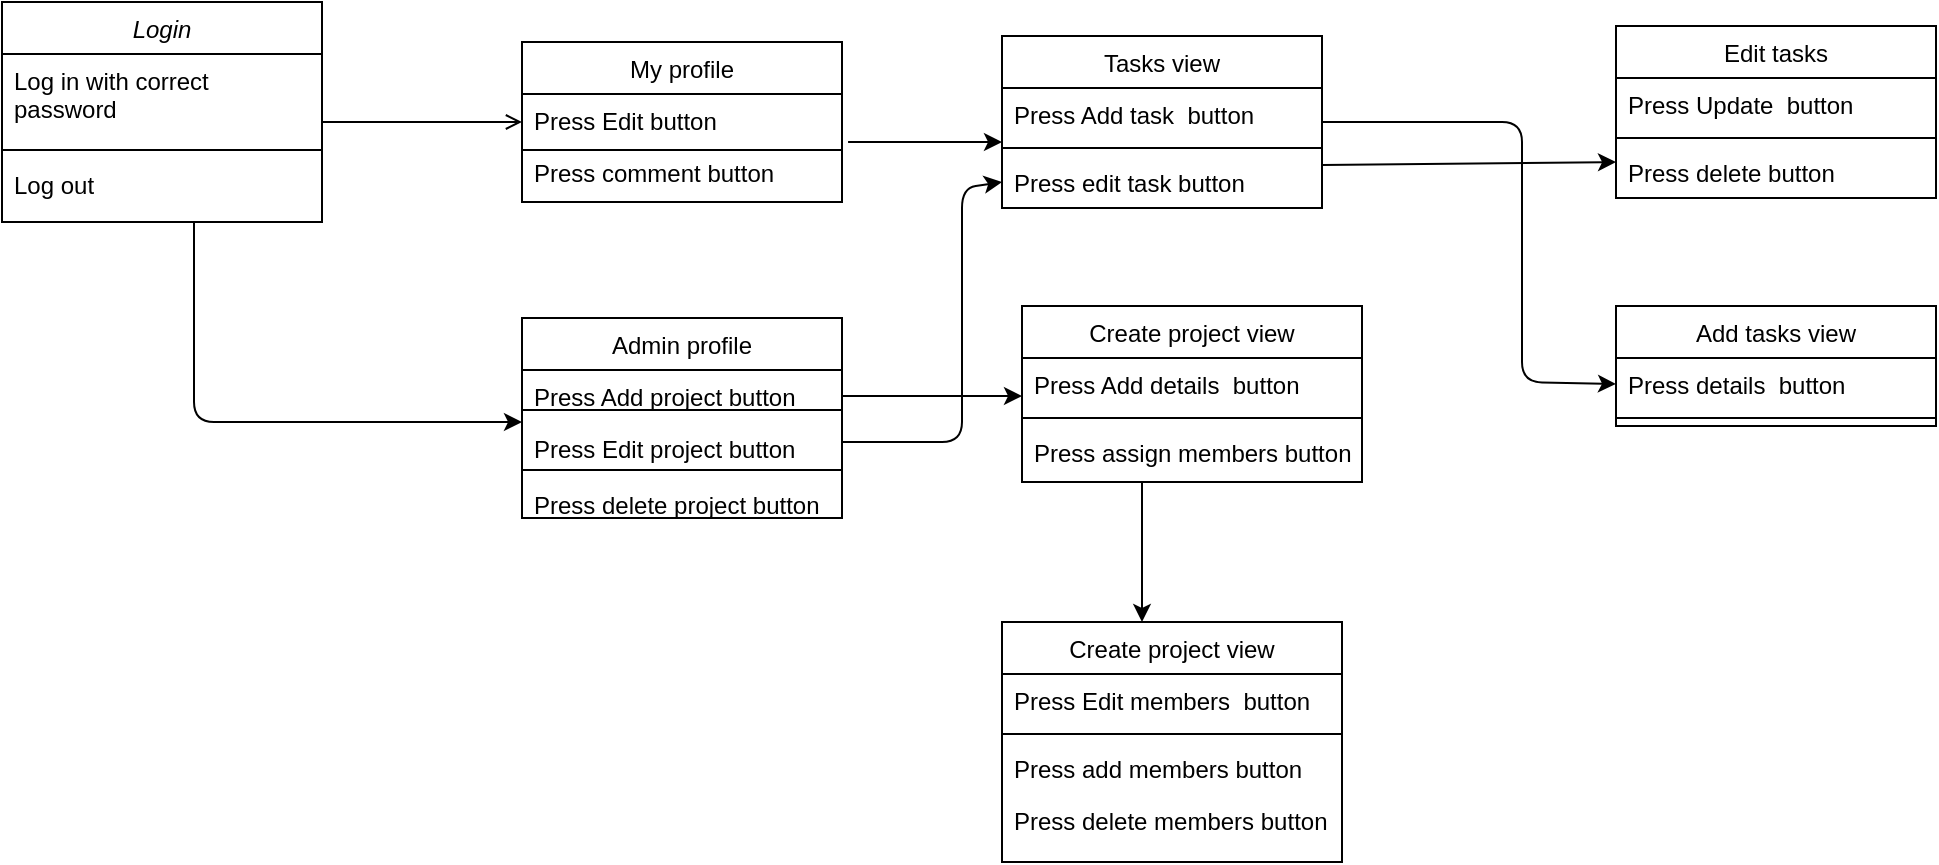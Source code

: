 <mxfile version="15.0.3" type="github">
  <diagram id="C5RBs43oDa-KdzZeNtuy" name="Page-1">
    <mxGraphModel dx="1243" dy="547" grid="1" gridSize="10" guides="1" tooltips="1" connect="1" arrows="1" fold="1" page="1" pageScale="1" pageWidth="827" pageHeight="1169" math="0" shadow="0">
      <root>
        <mxCell id="WIyWlLk6GJQsqaUBKTNV-0" />
        <mxCell id="WIyWlLk6GJQsqaUBKTNV-1" parent="WIyWlLk6GJQsqaUBKTNV-0" />
        <mxCell id="zkfFHV4jXpPFQw0GAbJ--0" value="Login" style="swimlane;fontStyle=2;align=center;verticalAlign=top;childLayout=stackLayout;horizontal=1;startSize=26;horizontalStack=0;resizeParent=1;resizeLast=0;collapsible=1;marginBottom=0;rounded=0;shadow=0;strokeWidth=1;" parent="WIyWlLk6GJQsqaUBKTNV-1" vertex="1">
          <mxGeometry x="20" y="30" width="160" height="110" as="geometry">
            <mxRectangle x="230" y="140" width="160" height="26" as="alternateBounds" />
          </mxGeometry>
        </mxCell>
        <mxCell id="zkfFHV4jXpPFQw0GAbJ--1" value="Log in with correct&#xa; password" style="text;align=left;verticalAlign=top;spacingLeft=4;spacingRight=4;overflow=hidden;rotatable=0;points=[[0,0.5],[1,0.5]];portConstraint=eastwest;" parent="zkfFHV4jXpPFQw0GAbJ--0" vertex="1">
          <mxGeometry y="26" width="160" height="44" as="geometry" />
        </mxCell>
        <mxCell id="zkfFHV4jXpPFQw0GAbJ--4" value="" style="line;html=1;strokeWidth=1;align=left;verticalAlign=middle;spacingTop=-1;spacingLeft=3;spacingRight=3;rotatable=0;labelPosition=right;points=[];portConstraint=eastwest;" parent="zkfFHV4jXpPFQw0GAbJ--0" vertex="1">
          <mxGeometry y="70" width="160" height="8" as="geometry" />
        </mxCell>
        <mxCell id="zkfFHV4jXpPFQw0GAbJ--2" value="Log out" style="text;align=left;verticalAlign=top;spacingLeft=4;spacingRight=4;overflow=hidden;rotatable=0;points=[[0,0.5],[1,0.5]];portConstraint=eastwest;rounded=0;shadow=0;html=0;" parent="zkfFHV4jXpPFQw0GAbJ--0" vertex="1">
          <mxGeometry y="78" width="160" height="20" as="geometry" />
        </mxCell>
        <mxCell id="zkfFHV4jXpPFQw0GAbJ--17" value="My profile" style="swimlane;fontStyle=0;align=center;verticalAlign=top;childLayout=stackLayout;horizontal=1;startSize=26;horizontalStack=0;resizeParent=1;resizeLast=0;collapsible=1;marginBottom=0;rounded=0;shadow=0;strokeWidth=1;" parent="WIyWlLk6GJQsqaUBKTNV-1" vertex="1">
          <mxGeometry x="280" y="50" width="160" height="80" as="geometry">
            <mxRectangle x="550" y="140" width="160" height="26" as="alternateBounds" />
          </mxGeometry>
        </mxCell>
        <mxCell id="zkfFHV4jXpPFQw0GAbJ--18" value="Press Edit button" style="text;align=left;verticalAlign=top;spacingLeft=4;spacingRight=4;overflow=hidden;rotatable=0;points=[[0,0.5],[1,0.5]];portConstraint=eastwest;" parent="zkfFHV4jXpPFQw0GAbJ--17" vertex="1">
          <mxGeometry y="26" width="160" height="26" as="geometry" />
        </mxCell>
        <mxCell id="zkfFHV4jXpPFQw0GAbJ--19" value="Press comment button" style="text;align=left;verticalAlign=top;spacingLeft=4;spacingRight=4;overflow=hidden;rotatable=0;points=[[0,0.5],[1,0.5]];portConstraint=eastwest;rounded=0;shadow=0;html=0;" parent="zkfFHV4jXpPFQw0GAbJ--17" vertex="1">
          <mxGeometry y="52" width="160" height="26" as="geometry" />
        </mxCell>
        <mxCell id="zkfFHV4jXpPFQw0GAbJ--26" value="" style="endArrow=open;shadow=0;strokeWidth=1;rounded=0;endFill=1;edgeStyle=elbowEdgeStyle;elbow=vertical;" parent="WIyWlLk6GJQsqaUBKTNV-1" source="zkfFHV4jXpPFQw0GAbJ--0" edge="1">
          <mxGeometry x="0.5" y="41" relative="1" as="geometry">
            <mxPoint x="380" y="192" as="sourcePoint" />
            <mxPoint x="280" y="90" as="targetPoint" />
            <mxPoint x="-40" y="32" as="offset" />
          </mxGeometry>
        </mxCell>
        <mxCell id="sDrmepN-n0X3MbQE9O6J-0" value="" style="endArrow=classic;html=1;" edge="1" parent="WIyWlLk6GJQsqaUBKTNV-1">
          <mxGeometry width="50" height="50" relative="1" as="geometry">
            <mxPoint x="116" y="140" as="sourcePoint" />
            <mxPoint x="280" y="240" as="targetPoint" />
            <Array as="points">
              <mxPoint x="116" y="240" />
              <mxPoint x="200" y="240" />
            </Array>
          </mxGeometry>
        </mxCell>
        <mxCell id="sDrmepN-n0X3MbQE9O6J-1" value="Admin profile" style="swimlane;fontStyle=0;align=center;verticalAlign=top;childLayout=stackLayout;horizontal=1;startSize=26;horizontalStack=0;resizeParent=1;resizeLast=0;collapsible=1;marginBottom=0;rounded=0;shadow=0;strokeWidth=1;" vertex="1" parent="WIyWlLk6GJQsqaUBKTNV-1">
          <mxGeometry x="280" y="188" width="160" height="100" as="geometry">
            <mxRectangle x="550" y="140" width="160" height="26" as="alternateBounds" />
          </mxGeometry>
        </mxCell>
        <mxCell id="sDrmepN-n0X3MbQE9O6J-2" value="Press Add project button" style="text;align=left;verticalAlign=top;spacingLeft=4;spacingRight=4;overflow=hidden;rotatable=0;points=[[0,0.5],[1,0.5]];portConstraint=eastwest;" vertex="1" parent="sDrmepN-n0X3MbQE9O6J-1">
          <mxGeometry y="26" width="160" height="26" as="geometry" />
        </mxCell>
        <mxCell id="sDrmepN-n0X3MbQE9O6J-3" value="Press Edit project button&#xa;&#xa;Press delete project button&#xa;" style="text;align=left;verticalAlign=top;spacingLeft=4;spacingRight=4;overflow=hidden;rotatable=0;points=[[0,0.5],[1,0.5]];portConstraint=eastwest;rounded=0;shadow=0;html=0;" vertex="1" parent="sDrmepN-n0X3MbQE9O6J-1">
          <mxGeometry y="52" width="160" height="48" as="geometry" />
        </mxCell>
        <mxCell id="sDrmepN-n0X3MbQE9O6J-4" value="" style="endArrow=classic;html=1;exitX=1.019;exitY=-0.077;exitDx=0;exitDy=0;exitPerimeter=0;" edge="1" parent="WIyWlLk6GJQsqaUBKTNV-1" source="zkfFHV4jXpPFQw0GAbJ--19">
          <mxGeometry width="50" height="50" relative="1" as="geometry">
            <mxPoint x="390" y="430" as="sourcePoint" />
            <mxPoint x="520" y="100" as="targetPoint" />
            <Array as="points">
              <mxPoint x="460" y="100" />
            </Array>
          </mxGeometry>
        </mxCell>
        <mxCell id="sDrmepN-n0X3MbQE9O6J-5" value="Tasks view" style="swimlane;fontStyle=0;align=center;verticalAlign=top;childLayout=stackLayout;horizontal=1;startSize=26;horizontalStack=0;resizeParent=1;resizeLast=0;collapsible=1;marginBottom=0;rounded=0;shadow=0;strokeWidth=1;" vertex="1" parent="WIyWlLk6GJQsqaUBKTNV-1">
          <mxGeometry x="520" y="47" width="160" height="86" as="geometry">
            <mxRectangle x="550" y="140" width="160" height="26" as="alternateBounds" />
          </mxGeometry>
        </mxCell>
        <mxCell id="sDrmepN-n0X3MbQE9O6J-6" value="Press Add task  button" style="text;align=left;verticalAlign=top;spacingLeft=4;spacingRight=4;overflow=hidden;rotatable=0;points=[[0,0.5],[1,0.5]];portConstraint=eastwest;" vertex="1" parent="sDrmepN-n0X3MbQE9O6J-5">
          <mxGeometry y="26" width="160" height="26" as="geometry" />
        </mxCell>
        <mxCell id="sDrmepN-n0X3MbQE9O6J-18" value="" style="line;html=1;strokeWidth=1;align=left;verticalAlign=middle;spacingTop=-1;spacingLeft=3;spacingRight=3;rotatable=0;labelPosition=right;points=[];portConstraint=eastwest;" vertex="1" parent="sDrmepN-n0X3MbQE9O6J-5">
          <mxGeometry y="52" width="160" height="8" as="geometry" />
        </mxCell>
        <mxCell id="sDrmepN-n0X3MbQE9O6J-7" value="Press edit task button" style="text;align=left;verticalAlign=top;spacingLeft=4;spacingRight=4;overflow=hidden;rotatable=0;points=[[0,0.5],[1,0.5]];portConstraint=eastwest;rounded=0;shadow=0;html=0;" vertex="1" parent="sDrmepN-n0X3MbQE9O6J-5">
          <mxGeometry y="60" width="160" height="26" as="geometry" />
        </mxCell>
        <mxCell id="sDrmepN-n0X3MbQE9O6J-8" value="" style="endArrow=classic;html=1;entryX=0;entryY=0.5;entryDx=0;entryDy=0;exitX=1;exitY=0.208;exitDx=0;exitDy=0;exitPerimeter=0;" edge="1" parent="WIyWlLk6GJQsqaUBKTNV-1" source="sDrmepN-n0X3MbQE9O6J-3" target="sDrmepN-n0X3MbQE9O6J-7">
          <mxGeometry width="50" height="50" relative="1" as="geometry">
            <mxPoint x="390" y="430" as="sourcePoint" />
            <mxPoint x="510" y="227" as="targetPoint" />
            <Array as="points">
              <mxPoint x="500" y="250" />
              <mxPoint x="500" y="123" />
            </Array>
          </mxGeometry>
        </mxCell>
        <mxCell id="sDrmepN-n0X3MbQE9O6J-15" value="" style="line;html=1;strokeWidth=1;align=left;verticalAlign=middle;spacingTop=-1;spacingLeft=3;spacingRight=3;rotatable=0;labelPosition=right;points=[];portConstraint=eastwest;" vertex="1" parent="WIyWlLk6GJQsqaUBKTNV-1">
          <mxGeometry x="280" y="230" width="160" height="8" as="geometry" />
        </mxCell>
        <mxCell id="sDrmepN-n0X3MbQE9O6J-16" value="" style="line;html=1;strokeWidth=1;align=left;verticalAlign=middle;spacingTop=-1;spacingLeft=3;spacingRight=3;rotatable=0;labelPosition=right;points=[];portConstraint=eastwest;" vertex="1" parent="WIyWlLk6GJQsqaUBKTNV-1">
          <mxGeometry x="280" y="260" width="160" height="8" as="geometry" />
        </mxCell>
        <mxCell id="sDrmepN-n0X3MbQE9O6J-17" value="" style="line;html=1;strokeWidth=1;align=left;verticalAlign=middle;spacingTop=-1;spacingLeft=3;spacingRight=3;rotatable=0;labelPosition=right;points=[];portConstraint=eastwest;" vertex="1" parent="WIyWlLk6GJQsqaUBKTNV-1">
          <mxGeometry x="280" y="100" width="160" height="8" as="geometry" />
        </mxCell>
        <mxCell id="sDrmepN-n0X3MbQE9O6J-21" value="" style="endArrow=classic;html=1;exitX=1;exitY=0.5;exitDx=0;exitDy=0;" edge="1" parent="WIyWlLk6GJQsqaUBKTNV-1" source="sDrmepN-n0X3MbQE9O6J-2">
          <mxGeometry width="50" height="50" relative="1" as="geometry">
            <mxPoint x="530" y="260" as="sourcePoint" />
            <mxPoint x="530" y="227" as="targetPoint" />
            <Array as="points" />
          </mxGeometry>
        </mxCell>
        <mxCell id="sDrmepN-n0X3MbQE9O6J-23" value="Create project view" style="swimlane;fontStyle=0;align=center;verticalAlign=top;childLayout=stackLayout;horizontal=1;startSize=26;horizontalStack=0;resizeParent=1;resizeLast=0;collapsible=1;marginBottom=0;rounded=0;shadow=0;strokeWidth=1;" vertex="1" parent="WIyWlLk6GJQsqaUBKTNV-1">
          <mxGeometry x="530" y="182" width="170" height="88" as="geometry">
            <mxRectangle x="550" y="140" width="160" height="26" as="alternateBounds" />
          </mxGeometry>
        </mxCell>
        <mxCell id="sDrmepN-n0X3MbQE9O6J-24" value="Press Add details  button" style="text;align=left;verticalAlign=top;spacingLeft=4;spacingRight=4;overflow=hidden;rotatable=0;points=[[0,0.5],[1,0.5]];portConstraint=eastwest;" vertex="1" parent="sDrmepN-n0X3MbQE9O6J-23">
          <mxGeometry y="26" width="170" height="26" as="geometry" />
        </mxCell>
        <mxCell id="sDrmepN-n0X3MbQE9O6J-25" value="" style="line;html=1;strokeWidth=1;align=left;verticalAlign=middle;spacingTop=-1;spacingLeft=3;spacingRight=3;rotatable=0;labelPosition=right;points=[];portConstraint=eastwest;" vertex="1" parent="sDrmepN-n0X3MbQE9O6J-23">
          <mxGeometry y="52" width="170" height="8" as="geometry" />
        </mxCell>
        <mxCell id="sDrmepN-n0X3MbQE9O6J-26" value="Press assign members button" style="text;align=left;verticalAlign=top;spacingLeft=4;spacingRight=4;overflow=hidden;rotatable=0;points=[[0,0.5],[1,0.5]];portConstraint=eastwest;rounded=0;shadow=0;html=0;" vertex="1" parent="sDrmepN-n0X3MbQE9O6J-23">
          <mxGeometry y="60" width="170" height="26" as="geometry" />
        </mxCell>
        <mxCell id="sDrmepN-n0X3MbQE9O6J-27" value="" style="endArrow=classic;html=1;exitX=0.353;exitY=1.077;exitDx=0;exitDy=0;exitPerimeter=0;" edge="1" parent="WIyWlLk6GJQsqaUBKTNV-1" source="sDrmepN-n0X3MbQE9O6J-26">
          <mxGeometry width="50" height="50" relative="1" as="geometry">
            <mxPoint x="390" y="370" as="sourcePoint" />
            <mxPoint x="590" y="340" as="targetPoint" />
          </mxGeometry>
        </mxCell>
        <mxCell id="sDrmepN-n0X3MbQE9O6J-28" value="Create project view" style="swimlane;fontStyle=0;align=center;verticalAlign=top;childLayout=stackLayout;horizontal=1;startSize=26;horizontalStack=0;resizeParent=1;resizeLast=0;collapsible=1;marginBottom=0;rounded=0;shadow=0;strokeWidth=1;" vertex="1" parent="WIyWlLk6GJQsqaUBKTNV-1">
          <mxGeometry x="520" y="340" width="170" height="120" as="geometry">
            <mxRectangle x="550" y="140" width="160" height="26" as="alternateBounds" />
          </mxGeometry>
        </mxCell>
        <mxCell id="sDrmepN-n0X3MbQE9O6J-29" value="Press Edit members  button" style="text;align=left;verticalAlign=top;spacingLeft=4;spacingRight=4;overflow=hidden;rotatable=0;points=[[0,0.5],[1,0.5]];portConstraint=eastwest;" vertex="1" parent="sDrmepN-n0X3MbQE9O6J-28">
          <mxGeometry y="26" width="170" height="26" as="geometry" />
        </mxCell>
        <mxCell id="sDrmepN-n0X3MbQE9O6J-30" value="" style="line;html=1;strokeWidth=1;align=left;verticalAlign=middle;spacingTop=-1;spacingLeft=3;spacingRight=3;rotatable=0;labelPosition=right;points=[];portConstraint=eastwest;" vertex="1" parent="sDrmepN-n0X3MbQE9O6J-28">
          <mxGeometry y="52" width="170" height="8" as="geometry" />
        </mxCell>
        <mxCell id="sDrmepN-n0X3MbQE9O6J-31" value="Press add members button" style="text;align=left;verticalAlign=top;spacingLeft=4;spacingRight=4;overflow=hidden;rotatable=0;points=[[0,0.5],[1,0.5]];portConstraint=eastwest;rounded=0;shadow=0;html=0;" vertex="1" parent="sDrmepN-n0X3MbQE9O6J-28">
          <mxGeometry y="60" width="170" height="26" as="geometry" />
        </mxCell>
        <mxCell id="sDrmepN-n0X3MbQE9O6J-32" value="Press delete members button" style="text;align=left;verticalAlign=top;spacingLeft=4;spacingRight=4;overflow=hidden;rotatable=0;points=[[0,0.5],[1,0.5]];portConstraint=eastwest;rounded=0;shadow=0;html=0;" vertex="1" parent="sDrmepN-n0X3MbQE9O6J-28">
          <mxGeometry y="86" width="170" height="26" as="geometry" />
        </mxCell>
        <mxCell id="sDrmepN-n0X3MbQE9O6J-33" value="Edit tasks" style="swimlane;fontStyle=0;align=center;verticalAlign=top;childLayout=stackLayout;horizontal=1;startSize=26;horizontalStack=0;resizeParent=1;resizeLast=0;collapsible=1;marginBottom=0;rounded=0;shadow=0;strokeWidth=1;" vertex="1" parent="WIyWlLk6GJQsqaUBKTNV-1">
          <mxGeometry x="827" y="42" width="160" height="86" as="geometry">
            <mxRectangle x="550" y="140" width="160" height="26" as="alternateBounds" />
          </mxGeometry>
        </mxCell>
        <mxCell id="sDrmepN-n0X3MbQE9O6J-34" value="Press Update  button" style="text;align=left;verticalAlign=top;spacingLeft=4;spacingRight=4;overflow=hidden;rotatable=0;points=[[0,0.5],[1,0.5]];portConstraint=eastwest;" vertex="1" parent="sDrmepN-n0X3MbQE9O6J-33">
          <mxGeometry y="26" width="160" height="26" as="geometry" />
        </mxCell>
        <mxCell id="sDrmepN-n0X3MbQE9O6J-35" value="" style="line;html=1;strokeWidth=1;align=left;verticalAlign=middle;spacingTop=-1;spacingLeft=3;spacingRight=3;rotatable=0;labelPosition=right;points=[];portConstraint=eastwest;" vertex="1" parent="sDrmepN-n0X3MbQE9O6J-33">
          <mxGeometry y="52" width="160" height="8" as="geometry" />
        </mxCell>
        <mxCell id="sDrmepN-n0X3MbQE9O6J-36" value="Press delete button" style="text;align=left;verticalAlign=top;spacingLeft=4;spacingRight=4;overflow=hidden;rotatable=0;points=[[0,0.5],[1,0.5]];portConstraint=eastwest;rounded=0;shadow=0;html=0;" vertex="1" parent="sDrmepN-n0X3MbQE9O6J-33">
          <mxGeometry y="60" width="160" height="26" as="geometry" />
        </mxCell>
        <mxCell id="sDrmepN-n0X3MbQE9O6J-38" value="" style="endArrow=classic;html=1;exitX=1;exitY=0.5;exitDx=0;exitDy=0;entryX=0;entryY=0.5;entryDx=0;entryDy=0;" edge="1" parent="WIyWlLk6GJQsqaUBKTNV-1" source="sDrmepN-n0X3MbQE9O6J-5" target="sDrmepN-n0X3MbQE9O6J-40">
          <mxGeometry width="50" height="50" relative="1" as="geometry">
            <mxPoint x="510" y="370" as="sourcePoint" />
            <mxPoint x="760" y="230" as="targetPoint" />
            <Array as="points">
              <mxPoint x="780" y="90" />
              <mxPoint x="780" y="150" />
              <mxPoint x="780" y="220" />
            </Array>
          </mxGeometry>
        </mxCell>
        <mxCell id="sDrmepN-n0X3MbQE9O6J-39" value="Add tasks view" style="swimlane;fontStyle=0;align=center;verticalAlign=top;childLayout=stackLayout;horizontal=1;startSize=26;horizontalStack=0;resizeParent=1;resizeLast=0;collapsible=1;marginBottom=0;rounded=0;shadow=0;strokeWidth=1;" vertex="1" parent="WIyWlLk6GJQsqaUBKTNV-1">
          <mxGeometry x="827" y="182" width="160" height="60" as="geometry">
            <mxRectangle x="550" y="140" width="160" height="26" as="alternateBounds" />
          </mxGeometry>
        </mxCell>
        <mxCell id="sDrmepN-n0X3MbQE9O6J-40" value="Press details  button" style="text;align=left;verticalAlign=top;spacingLeft=4;spacingRight=4;overflow=hidden;rotatable=0;points=[[0,0.5],[1,0.5]];portConstraint=eastwest;" vertex="1" parent="sDrmepN-n0X3MbQE9O6J-39">
          <mxGeometry y="26" width="160" height="26" as="geometry" />
        </mxCell>
        <mxCell id="sDrmepN-n0X3MbQE9O6J-42" value="" style="line;html=1;strokeWidth=1;align=left;verticalAlign=middle;spacingTop=-1;spacingLeft=3;spacingRight=3;rotatable=0;labelPosition=right;points=[];portConstraint=eastwest;" vertex="1" parent="sDrmepN-n0X3MbQE9O6J-39">
          <mxGeometry y="52" width="160" height="8" as="geometry" />
        </mxCell>
        <mxCell id="sDrmepN-n0X3MbQE9O6J-37" value="" style="endArrow=classic;html=1;exitX=1;exitY=0.75;exitDx=0;exitDy=0;" edge="1" parent="WIyWlLk6GJQsqaUBKTNV-1" source="sDrmepN-n0X3MbQE9O6J-5">
          <mxGeometry width="50" height="50" relative="1" as="geometry">
            <mxPoint x="797" y="123" as="sourcePoint" />
            <mxPoint x="827" y="110" as="targetPoint" />
          </mxGeometry>
        </mxCell>
      </root>
    </mxGraphModel>
  </diagram>
</mxfile>
